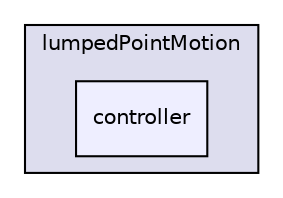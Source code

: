digraph "src/lumpedPointMotion/controller" {
  bgcolor=transparent;
  compound=true
  node [ fontsize="10", fontname="Helvetica"];
  edge [ labelfontsize="10", labelfontname="Helvetica"];
  subgraph clusterdir_f040a96d06a810e977c8591d02f7d383 {
    graph [ bgcolor="#ddddee", pencolor="black", label="lumpedPointMotion" fontname="Helvetica", fontsize="10", URL="dir_f040a96d06a810e977c8591d02f7d383.html"]
  dir_7d4da18f080e0089e9273831e7ea86d7 [shape=box, label="controller", style="filled", fillcolor="#eeeeff", pencolor="black", URL="dir_7d4da18f080e0089e9273831e7ea86d7.html"];
  }
}
